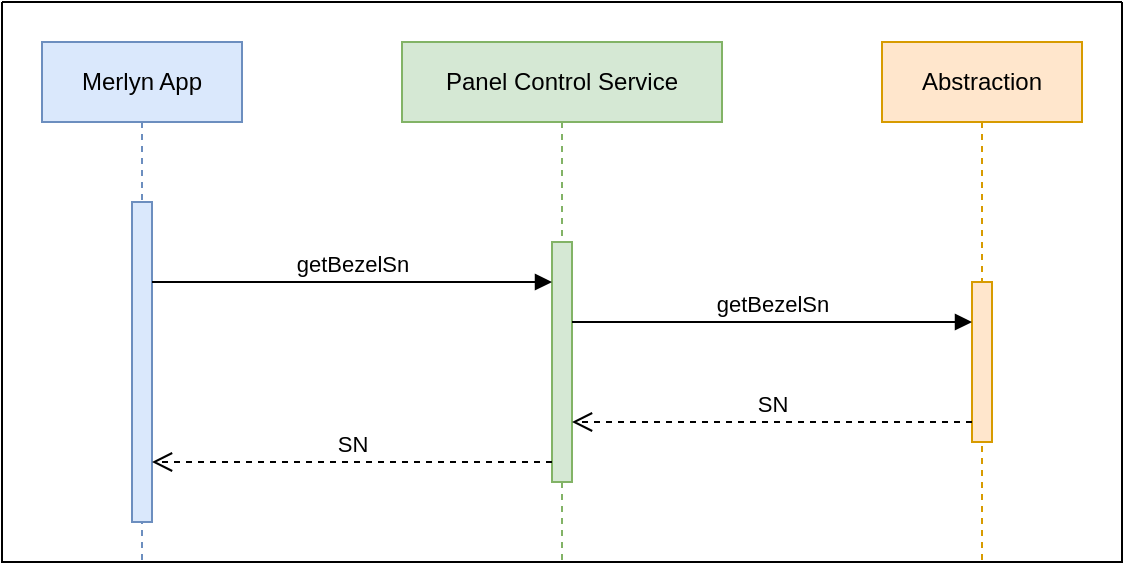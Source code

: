 <mxfile version="21.0.6" type="github">
  <diagram name="Page-1" id="9361dd3d-8414-5efd-6122-117bd74ce7a7">
    <mxGraphModel dx="1026" dy="693" grid="1" gridSize="10" guides="1" tooltips="1" connect="1" arrows="1" fold="1" page="0" pageScale="1.5" pageWidth="826" pageHeight="1169" background="none" math="0" shadow="0">
      <root>
        <mxCell id="0" />
        <mxCell id="1" parent="0" />
        <mxCell id="qZvEgowbLHBwkL_qQFjF-92" value="" style="swimlane;startSize=0;" parent="1" vertex="1">
          <mxGeometry width="560" height="280" as="geometry">
            <mxRectangle width="50" height="40" as="alternateBounds" />
          </mxGeometry>
        </mxCell>
        <mxCell id="qZvEgowbLHBwkL_qQFjF-94" value="Merlyn App" style="shape=umlLifeline;perimeter=lifelinePerimeter;whiteSpace=wrap;html=1;container=1;dropTarget=0;collapsible=0;recursiveResize=0;outlineConnect=0;portConstraint=eastwest;newEdgeStyle={&quot;edgeStyle&quot;:&quot;elbowEdgeStyle&quot;,&quot;elbow&quot;:&quot;vertical&quot;,&quot;curved&quot;:0,&quot;rounded&quot;:0};fillColor=#dae8fc;strokeColor=#6c8ebf;" parent="qZvEgowbLHBwkL_qQFjF-92" vertex="1">
          <mxGeometry x="20" y="20" width="100" height="260" as="geometry" />
        </mxCell>
        <mxCell id="qZvEgowbLHBwkL_qQFjF-97" value="" style="html=1;points=[];perimeter=orthogonalPerimeter;outlineConnect=0;targetShapes=umlLifeline;portConstraint=eastwest;newEdgeStyle={&quot;edgeStyle&quot;:&quot;elbowEdgeStyle&quot;,&quot;elbow&quot;:&quot;vertical&quot;,&quot;curved&quot;:0,&quot;rounded&quot;:0};fillColor=#dae8fc;strokeColor=#6c8ebf;" parent="qZvEgowbLHBwkL_qQFjF-94" vertex="1">
          <mxGeometry x="45" y="80" width="10" height="160" as="geometry" />
        </mxCell>
        <mxCell id="qZvEgowbLHBwkL_qQFjF-95" value="Panel Control Service" style="shape=umlLifeline;perimeter=lifelinePerimeter;whiteSpace=wrap;html=1;container=1;dropTarget=0;collapsible=0;recursiveResize=0;outlineConnect=0;portConstraint=eastwest;newEdgeStyle={&quot;edgeStyle&quot;:&quot;elbowEdgeStyle&quot;,&quot;elbow&quot;:&quot;vertical&quot;,&quot;curved&quot;:0,&quot;rounded&quot;:0};fillColor=#d5e8d4;strokeColor=#82b366;" parent="qZvEgowbLHBwkL_qQFjF-92" vertex="1">
          <mxGeometry x="200" y="20" width="160" height="260" as="geometry" />
        </mxCell>
        <mxCell id="qZvEgowbLHBwkL_qQFjF-98" value="" style="html=1;points=[];perimeter=orthogonalPerimeter;outlineConnect=0;targetShapes=umlLifeline;portConstraint=eastwest;newEdgeStyle={&quot;edgeStyle&quot;:&quot;elbowEdgeStyle&quot;,&quot;elbow&quot;:&quot;vertical&quot;,&quot;curved&quot;:0,&quot;rounded&quot;:0};fillColor=#d5e8d4;strokeColor=#82b366;" parent="qZvEgowbLHBwkL_qQFjF-95" vertex="1">
          <mxGeometry x="75" y="100" width="10" height="120" as="geometry" />
        </mxCell>
        <mxCell id="qZvEgowbLHBwkL_qQFjF-96" value="Abstraction" style="shape=umlLifeline;perimeter=lifelinePerimeter;whiteSpace=wrap;html=1;container=1;dropTarget=0;collapsible=0;recursiveResize=0;outlineConnect=0;portConstraint=eastwest;newEdgeStyle={&quot;edgeStyle&quot;:&quot;elbowEdgeStyle&quot;,&quot;elbow&quot;:&quot;vertical&quot;,&quot;curved&quot;:0,&quot;rounded&quot;:0};fillColor=#ffe6cc;strokeColor=#d79b00;" parent="qZvEgowbLHBwkL_qQFjF-92" vertex="1">
          <mxGeometry x="440" y="20" width="100" height="260" as="geometry" />
        </mxCell>
        <mxCell id="qZvEgowbLHBwkL_qQFjF-99" value="" style="html=1;points=[];perimeter=orthogonalPerimeter;outlineConnect=0;targetShapes=umlLifeline;portConstraint=eastwest;newEdgeStyle={&quot;edgeStyle&quot;:&quot;elbowEdgeStyle&quot;,&quot;elbow&quot;:&quot;vertical&quot;,&quot;curved&quot;:0,&quot;rounded&quot;:0};fillColor=#ffe6cc;strokeColor=#d79b00;" parent="qZvEgowbLHBwkL_qQFjF-96" vertex="1">
          <mxGeometry x="45" y="120" width="10" height="80" as="geometry" />
        </mxCell>
        <mxCell id="qZvEgowbLHBwkL_qQFjF-100" value="getBezelSn" style="html=1;verticalAlign=bottom;endArrow=block;edgeStyle=elbowEdgeStyle;elbow=vertical;curved=0;rounded=0;" parent="qZvEgowbLHBwkL_qQFjF-92" edge="1">
          <mxGeometry width="80" relative="1" as="geometry">
            <mxPoint x="75" y="140" as="sourcePoint" />
            <mxPoint x="275" y="140" as="targetPoint" />
          </mxGeometry>
        </mxCell>
        <mxCell id="qZvEgowbLHBwkL_qQFjF-101" value="getBezelSn" style="html=1;verticalAlign=bottom;endArrow=block;edgeStyle=elbowEdgeStyle;elbow=vertical;curved=0;rounded=0;" parent="qZvEgowbLHBwkL_qQFjF-92" edge="1">
          <mxGeometry width="80" relative="1" as="geometry">
            <mxPoint x="285" y="160" as="sourcePoint" />
            <mxPoint x="485" y="160" as="targetPoint" />
          </mxGeometry>
        </mxCell>
        <mxCell id="qZvEgowbLHBwkL_qQFjF-102" value="SN" style="html=1;verticalAlign=bottom;endArrow=open;dashed=1;endSize=8;edgeStyle=elbowEdgeStyle;elbow=vertical;curved=0;rounded=0;" parent="qZvEgowbLHBwkL_qQFjF-92" edge="1">
          <mxGeometry relative="1" as="geometry">
            <mxPoint x="485" y="210" as="sourcePoint" />
            <mxPoint x="285" y="210" as="targetPoint" />
          </mxGeometry>
        </mxCell>
        <mxCell id="qZvEgowbLHBwkL_qQFjF-103" value="SN" style="html=1;verticalAlign=bottom;endArrow=open;dashed=1;endSize=8;edgeStyle=elbowEdgeStyle;elbow=vertical;curved=0;rounded=0;" parent="qZvEgowbLHBwkL_qQFjF-92" edge="1">
          <mxGeometry relative="1" as="geometry">
            <mxPoint x="275" y="230" as="sourcePoint" />
            <mxPoint x="75" y="230" as="targetPoint" />
          </mxGeometry>
        </mxCell>
      </root>
    </mxGraphModel>
  </diagram>
</mxfile>
